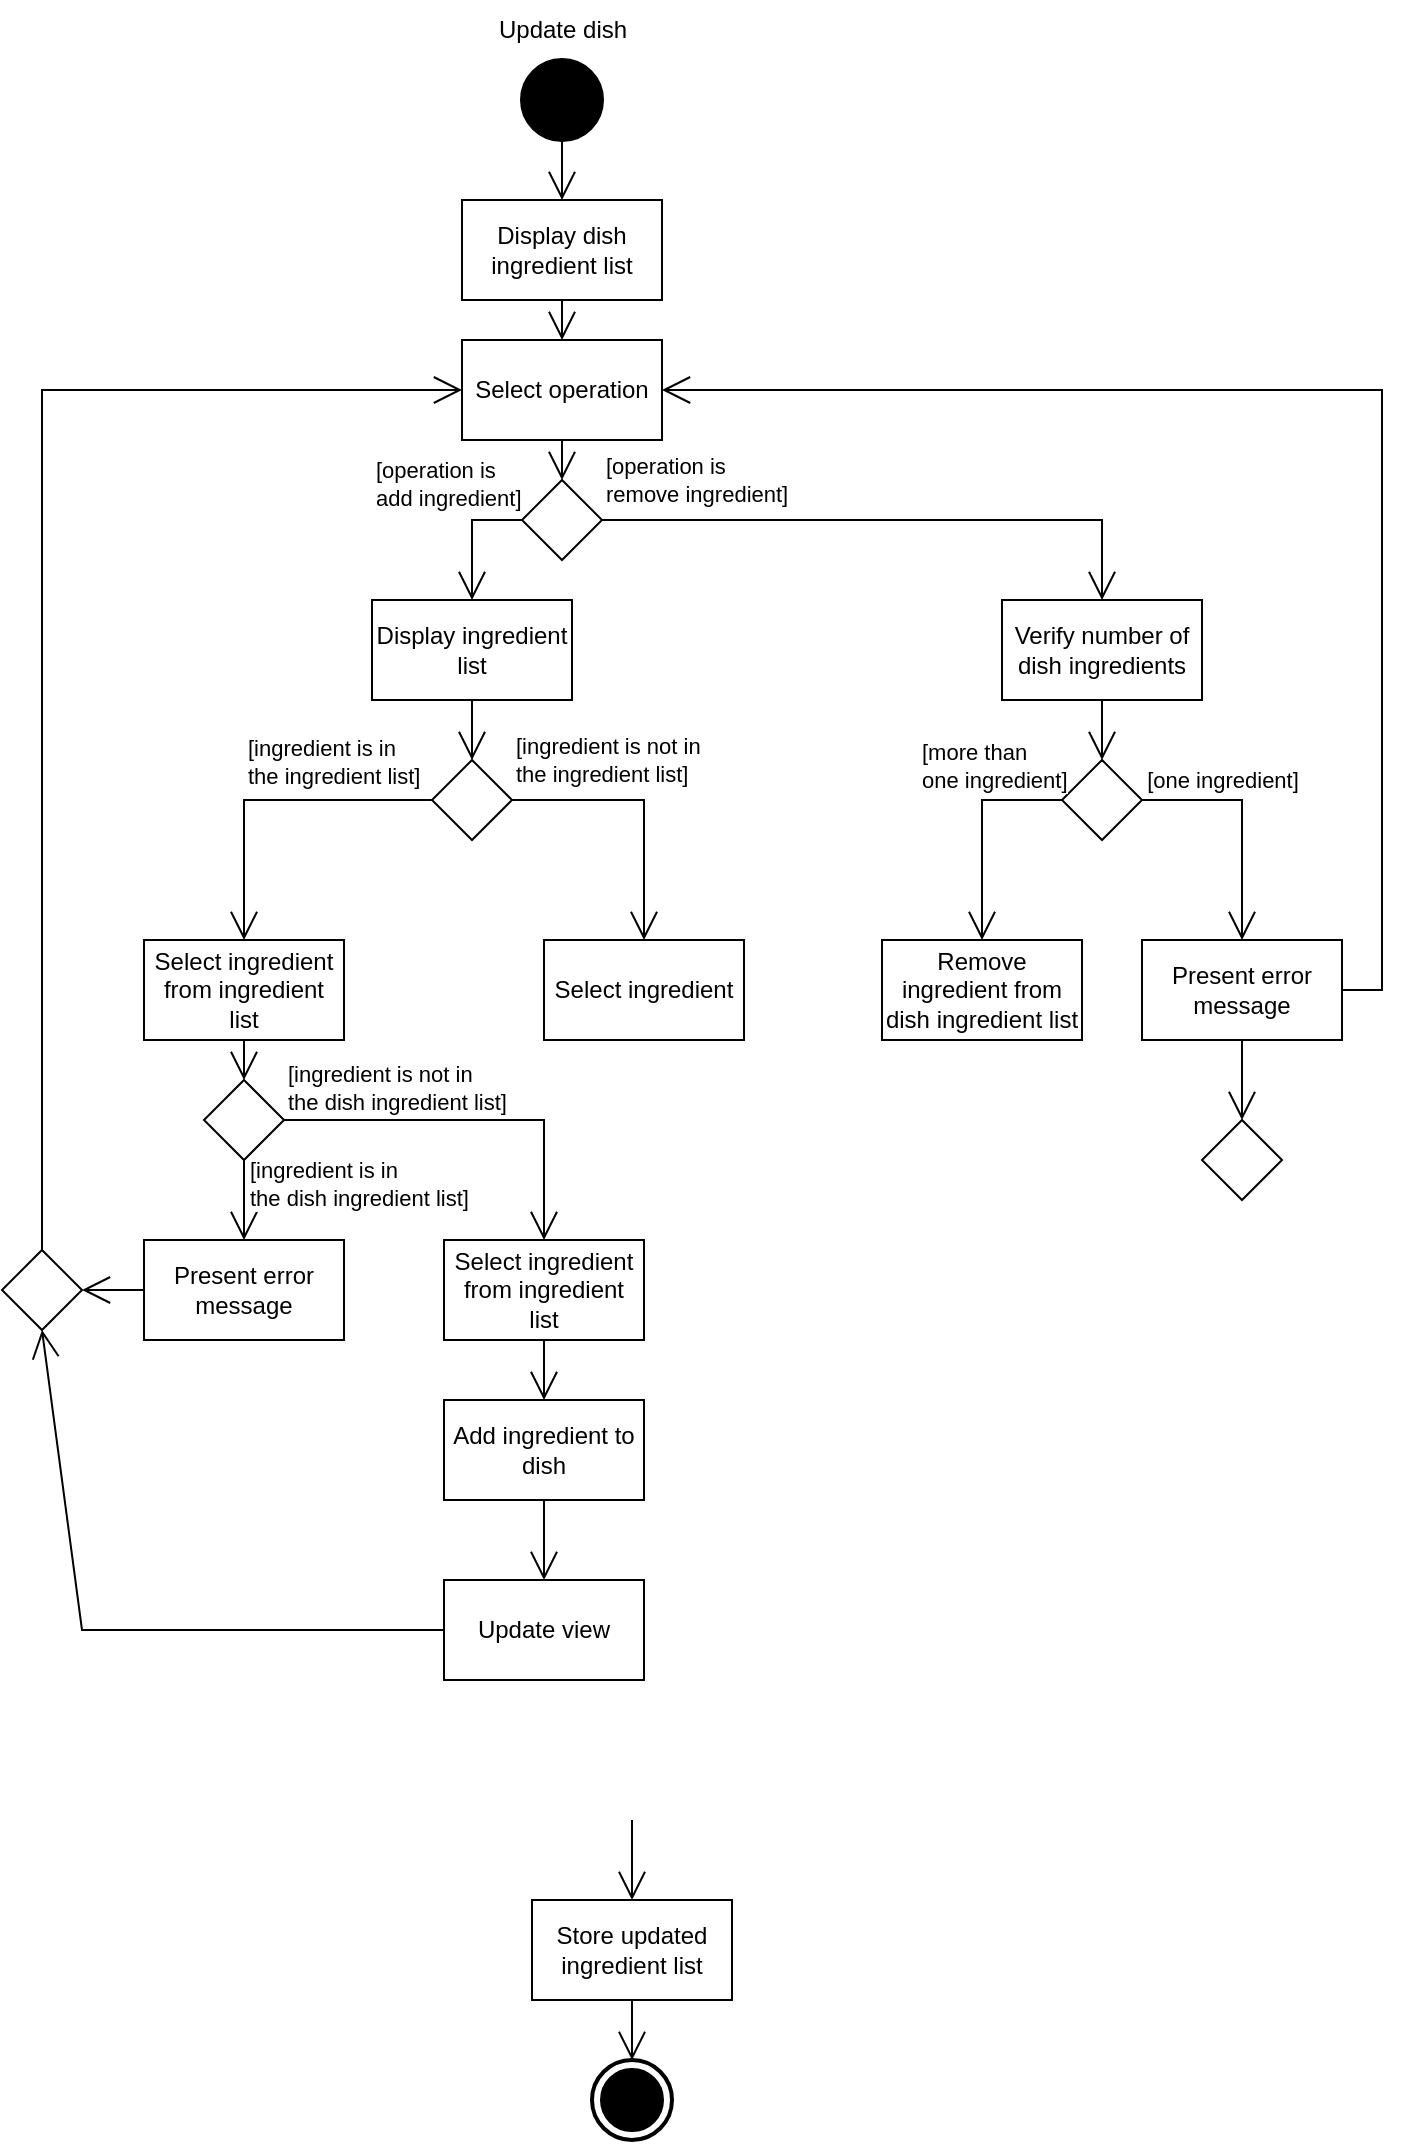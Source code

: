 <mxfile version="22.0.2" type="device">
  <diagram name="Page-1" id="0783ab3e-0a74-02c8-0abd-f7b4e66b4bec">
    <mxGraphModel dx="1509" dy="888" grid="1" gridSize="10" guides="1" tooltips="1" connect="1" arrows="1" fold="1" page="1" pageScale="1" pageWidth="850" pageHeight="1100" background="none" math="0" shadow="0">
      <root>
        <mxCell id="0" />
        <mxCell id="1" parent="0" />
        <mxCell id="l9CU1ALogrrOvNTqkmzt-3" value="" style="shape=ellipse;html=1;fillColor=strokeColor;strokeWidth=2;verticalLabelPosition=bottom;verticalAlignment=top;perimeter=ellipsePerimeter;" vertex="1" parent="1">
          <mxGeometry x="370" y="50" width="40" height="40" as="geometry" />
        </mxCell>
        <mxCell id="l9CU1ALogrrOvNTqkmzt-4" value="" style="html=1;shape=mxgraph.sysml.actFinal;strokeWidth=2;verticalLabelPosition=bottom;verticalAlignment=top;" vertex="1" parent="1">
          <mxGeometry x="405" y="1050" width="40" height="40" as="geometry" />
        </mxCell>
        <mxCell id="l9CU1ALogrrOvNTqkmzt-5" value="Update dish" style="text;html=1;align=center;verticalAlign=middle;resizable=0;points=[];autosize=1;strokeColor=none;fillColor=none;" vertex="1" parent="1">
          <mxGeometry x="345" y="20" width="90" height="30" as="geometry" />
        </mxCell>
        <mxCell id="l9CU1ALogrrOvNTqkmzt-19" value="" style="html=1;elbow=horizontal;align=right;verticalAlign=bottom;endArrow=none;rounded=0;labelBackgroundColor=none;startArrow=open;startSize=12;exitX=0.5;exitY=0;exitDx=0;exitDy=0;entryX=0.5;entryY=1;entryDx=0;entryDy=0;" edge="1" source="l9CU1ALogrrOvNTqkmzt-18" parent="1" target="l9CU1ALogrrOvNTqkmzt-30">
          <mxGeometry relative="1" as="geometry">
            <mxPoint x="390" y="370" as="targetPoint" />
          </mxGeometry>
        </mxCell>
        <mxCell id="l9CU1ALogrrOvNTqkmzt-24" value="Display dish ingredient list" style="html=1;dashed=0;whiteSpace=wrap;" vertex="1" parent="1">
          <mxGeometry x="340" y="120" width="100" height="50" as="geometry" />
        </mxCell>
        <mxCell id="l9CU1ALogrrOvNTqkmzt-25" value="" style="html=1;elbow=horizontal;align=right;verticalAlign=bottom;endArrow=none;rounded=0;labelBackgroundColor=none;startArrow=open;startSize=12;exitX=0.5;exitY=0;exitDx=0;exitDy=0;entryX=0.5;entryY=1;entryDx=0;entryDy=0;" edge="1" parent="1" source="l9CU1ALogrrOvNTqkmzt-24" target="l9CU1ALogrrOvNTqkmzt-3">
          <mxGeometry relative="1" as="geometry">
            <mxPoint x="389.72" y="180" as="targetPoint" />
            <mxPoint x="389.72" y="220" as="sourcePoint" />
          </mxGeometry>
        </mxCell>
        <mxCell id="l9CU1ALogrrOvNTqkmzt-29" value="" style="html=1;elbow=horizontal;align=right;verticalAlign=bottom;endArrow=none;rounded=0;labelBackgroundColor=none;startArrow=open;startSize=12;exitX=0.5;exitY=0;exitDx=0;exitDy=0;entryX=0.5;entryY=1;entryDx=0;entryDy=0;" edge="1" source="l9CU1ALogrrOvNTqkmzt-30" parent="1" target="l9CU1ALogrrOvNTqkmzt-24">
          <mxGeometry relative="1" as="geometry">
            <mxPoint x="360" y="170" as="targetPoint" />
            <mxPoint x="360" y="220" as="sourcePoint" />
          </mxGeometry>
        </mxCell>
        <mxCell id="l9CU1ALogrrOvNTqkmzt-30" value="Select operation" style="html=1;dashed=0;whiteSpace=wrap;" vertex="1" parent="1">
          <mxGeometry x="340" y="190" width="100" height="50" as="geometry" />
        </mxCell>
        <mxCell id="l9CU1ALogrrOvNTqkmzt-37" value="Select ingredient from ingredient list" style="html=1;dashed=0;whiteSpace=wrap;" vertex="1" parent="1">
          <mxGeometry x="181" y="490" width="100" height="50" as="geometry" />
        </mxCell>
        <mxCell id="l9CU1ALogrrOvNTqkmzt-38" value="Verify number of dish ingredients" style="html=1;dashed=0;whiteSpace=wrap;" vertex="1" parent="1">
          <mxGeometry x="610" y="320" width="100" height="50" as="geometry" />
        </mxCell>
        <mxCell id="l9CU1ALogrrOvNTqkmzt-41" value="Add ingredient to dish" style="html=1;dashed=0;whiteSpace=wrap;" vertex="1" parent="1">
          <mxGeometry x="331" y="720" width="100" height="50" as="geometry" />
        </mxCell>
        <mxCell id="l9CU1ALogrrOvNTqkmzt-47" value="" style="html=1;elbow=horizontal;align=right;verticalAlign=bottom;endArrow=none;rounded=0;labelBackgroundColor=none;startArrow=open;startSize=12;exitX=0.5;exitY=1;exitDx=0;exitDy=0;entryX=0;entryY=0.5;entryDx=0;entryDy=0;" edge="1" parent="1" source="l9CU1ALogrrOvNTqkmzt-46" target="l9CU1ALogrrOvNTqkmzt-52">
          <mxGeometry relative="1" as="geometry">
            <mxPoint x="451" y="900" as="targetPoint" />
            <mxPoint x="381" y="890" as="sourcePoint" />
            <Array as="points">
              <mxPoint x="150" y="835" />
            </Array>
          </mxGeometry>
        </mxCell>
        <mxCell id="l9CU1ALogrrOvNTqkmzt-48" value="" style="html=1;elbow=horizontal;align=right;verticalAlign=bottom;endArrow=none;rounded=0;labelBackgroundColor=none;startArrow=open;startSize=12;exitX=0;exitY=0.5;exitDx=0;exitDy=0;entryX=0.5;entryY=0;entryDx=0;entryDy=0;" edge="1" parent="1" source="l9CU1ALogrrOvNTqkmzt-30" target="l9CU1ALogrrOvNTqkmzt-46">
          <mxGeometry relative="1" as="geometry">
            <mxPoint x="190" y="520" as="targetPoint" />
            <mxPoint x="190" y="560" as="sourcePoint" />
            <Array as="points">
              <mxPoint x="130" y="215" />
            </Array>
          </mxGeometry>
        </mxCell>
        <mxCell id="l9CU1ALogrrOvNTqkmzt-46" value="" style="shape=rhombus;html=1;verticalLabelPosition=bottom;verticalAlignment=top;" vertex="1" parent="1">
          <mxGeometry x="110" y="645" width="40" height="40" as="geometry" />
        </mxCell>
        <mxCell id="l9CU1ALogrrOvNTqkmzt-51" value="" style="html=1;elbow=horizontal;align=right;verticalAlign=bottom;endArrow=none;rounded=0;labelBackgroundColor=none;startArrow=open;startSize=12;exitX=0.5;exitY=0;exitDx=0;exitDy=0;entryX=0.5;entryY=1;entryDx=0;entryDy=0;" edge="1" source="l9CU1ALogrrOvNTqkmzt-52" parent="1" target="l9CU1ALogrrOvNTqkmzt-41">
          <mxGeometry relative="1" as="geometry">
            <mxPoint x="381" y="770" as="targetPoint" />
            <mxPoint x="380.81" y="830" as="sourcePoint" />
          </mxGeometry>
        </mxCell>
        <mxCell id="l9CU1ALogrrOvNTqkmzt-52" value="Update view" style="html=1;dashed=0;whiteSpace=wrap;" vertex="1" parent="1">
          <mxGeometry x="331" y="810" width="100" height="50" as="geometry" />
        </mxCell>
        <mxCell id="l9CU1ALogrrOvNTqkmzt-53" value="" style="html=1;elbow=horizontal;align=right;verticalAlign=bottom;endArrow=none;rounded=0;labelBackgroundColor=none;startArrow=open;startSize=12;exitX=0.5;exitY=0;exitDx=0;exitDy=0;entryX=0.5;entryY=1;entryDx=0;entryDy=0;" edge="1" source="l9CU1ALogrrOvNTqkmzt-54" parent="1">
          <mxGeometry relative="1" as="geometry">
            <mxPoint x="425" y="930" as="targetPoint" />
            <mxPoint x="424.81" y="990" as="sourcePoint" />
          </mxGeometry>
        </mxCell>
        <mxCell id="l9CU1ALogrrOvNTqkmzt-54" value="Store updated ingredient list" style="html=1;dashed=0;whiteSpace=wrap;" vertex="1" parent="1">
          <mxGeometry x="375" y="970" width="100" height="50" as="geometry" />
        </mxCell>
        <mxCell id="l9CU1ALogrrOvNTqkmzt-55" value="" style="html=1;elbow=horizontal;align=right;verticalAlign=bottom;endArrow=none;rounded=0;labelBackgroundColor=none;startArrow=open;startSize=12;exitX=0.5;exitY=0;exitDx=0;exitDy=0;entryX=0.5;entryY=1;entryDx=0;entryDy=0;exitPerimeter=0;" edge="1" parent="1" source="l9CU1ALogrrOvNTqkmzt-4" target="l9CU1ALogrrOvNTqkmzt-54">
          <mxGeometry relative="1" as="geometry">
            <mxPoint x="525" y="1010" as="targetPoint" />
            <mxPoint x="525" y="1050" as="sourcePoint" />
          </mxGeometry>
        </mxCell>
        <mxCell id="l9CU1ALogrrOvNTqkmzt-57" value="" style="shape=rhombus;html=1;verticalLabelPosition=bottom;verticalAlignment=top;" vertex="1" parent="1">
          <mxGeometry x="640" y="400" width="40" height="40" as="geometry" />
        </mxCell>
        <mxCell id="l9CU1ALogrrOvNTqkmzt-58" value="" style="html=1;elbow=horizontal;align=right;verticalAlign=bottom;endArrow=none;rounded=0;labelBackgroundColor=none;startArrow=open;startSize=12;exitX=0.5;exitY=0;exitDx=0;exitDy=0;entryX=0.5;entryY=1;entryDx=0;entryDy=0;" edge="1" parent="1" source="l9CU1ALogrrOvNTqkmzt-57" target="l9CU1ALogrrOvNTqkmzt-38">
          <mxGeometry relative="1" as="geometry">
            <mxPoint x="710" y="470" as="targetPoint" />
            <mxPoint x="710" y="500" as="sourcePoint" />
          </mxGeometry>
        </mxCell>
        <mxCell id="l9CU1ALogrrOvNTqkmzt-66" value="" style="edgeStyle=elbowEdgeStyle;html=1;elbow=vertical;verticalAlign=bottom;endArrow=open;rounded=0;labelBackgroundColor=none;endSize=12;exitX=0;exitY=0.5;exitDx=0;exitDy=0;entryX=0.5;entryY=0;entryDx=0;entryDy=0;" edge="1" parent="1" source="l9CU1ALogrrOvNTqkmzt-57" target="l9CU1ALogrrOvNTqkmzt-70">
          <mxGeometry relative="1" as="geometry">
            <mxPoint x="510" y="470" as="targetPoint" />
            <mxPoint x="635" y="410" as="sourcePoint" />
            <Array as="points">
              <mxPoint x="550" y="420" />
            </Array>
            <mxPoint as="offset" />
          </mxGeometry>
        </mxCell>
        <mxCell id="l9CU1ALogrrOvNTqkmzt-67" value="[more than &lt;br&gt;one ingredient]" style="edgeLabel;html=1;align=left;verticalAlign=middle;resizable=0;points=[];" vertex="1" connectable="0" parent="l9CU1ALogrrOvNTqkmzt-66">
          <mxGeometry x="0.188" y="-1" relative="1" as="geometry">
            <mxPoint x="-31" y="-43" as="offset" />
          </mxGeometry>
        </mxCell>
        <mxCell id="l9CU1ALogrrOvNTqkmzt-68" value="" style="edgeStyle=elbowEdgeStyle;html=1;elbow=vertical;verticalAlign=bottom;endArrow=open;rounded=0;labelBackgroundColor=none;endSize=12;exitX=1;exitY=0.5;exitDx=0;exitDy=0;entryX=0.5;entryY=0;entryDx=0;entryDy=0;" edge="1" parent="1" source="l9CU1ALogrrOvNTqkmzt-57" target="l9CU1ALogrrOvNTqkmzt-71">
          <mxGeometry x="-0.5" y="10" relative="1" as="geometry">
            <mxPoint x="840" y="460" as="targetPoint" />
            <mxPoint x="730" y="420" as="sourcePoint" />
            <Array as="points">
              <mxPoint x="770" y="420" />
            </Array>
            <mxPoint as="offset" />
          </mxGeometry>
        </mxCell>
        <mxCell id="l9CU1ALogrrOvNTqkmzt-69" value="[one ingredient]" style="edgeLabel;html=1;align=center;verticalAlign=middle;resizable=0;points=[];" vertex="1" connectable="0" parent="l9CU1ALogrrOvNTqkmzt-68">
          <mxGeometry x="-0.781" y="1" relative="1" as="geometry">
            <mxPoint x="27" y="-9" as="offset" />
          </mxGeometry>
        </mxCell>
        <mxCell id="l9CU1ALogrrOvNTqkmzt-70" value="Remove ingredient from dish ingredient list" style="html=1;dashed=0;whiteSpace=wrap;" vertex="1" parent="1">
          <mxGeometry x="550" y="490" width="100" height="50" as="geometry" />
        </mxCell>
        <mxCell id="l9CU1ALogrrOvNTqkmzt-71" value="Present error message" style="html=1;dashed=0;whiteSpace=wrap;" vertex="1" parent="1">
          <mxGeometry x="680" y="490" width="100" height="50" as="geometry" />
        </mxCell>
        <mxCell id="l9CU1ALogrrOvNTqkmzt-73" value="" style="shape=rhombus;html=1;verticalLabelPosition=bottom;verticalAlignment=top;" vertex="1" parent="1">
          <mxGeometry x="710" y="580" width="40" height="40" as="geometry" />
        </mxCell>
        <mxCell id="l9CU1ALogrrOvNTqkmzt-74" value="" style="html=1;elbow=horizontal;align=right;verticalAlign=bottom;endArrow=none;rounded=0;labelBackgroundColor=none;startArrow=open;startSize=12;exitX=0.5;exitY=0;exitDx=0;exitDy=0;entryX=0.5;entryY=1;entryDx=0;entryDy=0;" edge="1" source="l9CU1ALogrrOvNTqkmzt-73" parent="1" target="l9CU1ALogrrOvNTqkmzt-71">
          <mxGeometry relative="1" as="geometry">
            <mxPoint x="840" y="530" as="targetPoint" />
            <mxPoint x="850" y="510" as="sourcePoint" />
          </mxGeometry>
        </mxCell>
        <mxCell id="l9CU1ALogrrOvNTqkmzt-75" value="" style="html=1;elbow=horizontal;align=right;verticalAlign=bottom;endArrow=none;rounded=0;labelBackgroundColor=none;startArrow=open;startSize=12;entryX=1;entryY=0.5;entryDx=0;entryDy=0;exitX=1;exitY=0.5;exitDx=0;exitDy=0;" edge="1" parent="1" source="l9CU1ALogrrOvNTqkmzt-30" target="l9CU1ALogrrOvNTqkmzt-71">
          <mxGeometry relative="1" as="geometry">
            <mxPoint x="880" y="675" as="targetPoint" />
            <mxPoint x="710" y="270" as="sourcePoint" />
            <Array as="points">
              <mxPoint x="800" y="215" />
              <mxPoint x="800" y="515" />
            </Array>
          </mxGeometry>
        </mxCell>
        <mxCell id="l9CU1ALogrrOvNTqkmzt-76" value="Display ingredient list" style="html=1;dashed=0;whiteSpace=wrap;" vertex="1" parent="1">
          <mxGeometry x="295" y="320" width="100" height="50" as="geometry" />
        </mxCell>
        <mxCell id="l9CU1ALogrrOvNTqkmzt-78" value="" style="shape=rhombus;html=1;verticalLabelPosition=bottom;verticalAlignment=top;" vertex="1" parent="1">
          <mxGeometry x="325" y="400" width="40" height="40" as="geometry" />
        </mxCell>
        <mxCell id="l9CU1ALogrrOvNTqkmzt-18" value="" style="shape=rhombus;html=1;verticalLabelPosition=bottom;verticalAlignment=top;movable=1;resizable=1;rotatable=1;deletable=1;editable=1;locked=0;connectable=1;" vertex="1" parent="1">
          <mxGeometry x="370" y="260" width="40" height="40" as="geometry" />
        </mxCell>
        <mxCell id="l9CU1ALogrrOvNTqkmzt-21" value="" style="edgeStyle=elbowEdgeStyle;html=1;elbow=vertical;verticalAlign=bottom;endArrow=open;rounded=0;labelBackgroundColor=none;endSize=12;exitX=0;exitY=0.5;exitDx=0;exitDy=0;entryX=0.5;entryY=0;entryDx=0;entryDy=0;movable=1;resizable=1;rotatable=1;deletable=1;editable=1;locked=0;connectable=1;" edge="1" source="l9CU1ALogrrOvNTqkmzt-18" parent="1" target="l9CU1ALogrrOvNTqkmzt-76">
          <mxGeometry relative="1" as="geometry">
            <mxPoint x="260" y="320" as="targetPoint" />
            <mxPoint x="340" y="290" as="sourcePoint" />
            <Array as="points">
              <mxPoint x="300" y="280" />
            </Array>
            <mxPoint as="offset" />
          </mxGeometry>
        </mxCell>
        <mxCell id="l9CU1ALogrrOvNTqkmzt-34" value="[operation is &lt;br&gt;add ingredient]" style="edgeLabel;html=1;align=left;verticalAlign=middle;resizable=1;points=[];movable=1;rotatable=1;deletable=1;editable=1;locked=0;connectable=1;" vertex="1" connectable="0" parent="l9CU1ALogrrOvNTqkmzt-21">
          <mxGeometry x="0.188" y="-1" relative="1" as="geometry">
            <mxPoint x="-49" y="-32" as="offset" />
          </mxGeometry>
        </mxCell>
        <mxCell id="l9CU1ALogrrOvNTqkmzt-20" value="" style="edgeStyle=elbowEdgeStyle;html=1;elbow=vertical;verticalAlign=bottom;endArrow=open;rounded=0;labelBackgroundColor=none;endSize=12;exitX=1;exitY=0.5;exitDx=0;exitDy=0;entryX=0.5;entryY=0;entryDx=0;entryDy=0;movable=1;resizable=1;rotatable=1;deletable=1;editable=1;locked=0;connectable=1;" edge="1" source="l9CU1ALogrrOvNTqkmzt-18" parent="1">
          <mxGeometry x="-0.5" y="10" relative="1" as="geometry">
            <mxPoint x="660" y="320" as="targetPoint" />
            <Array as="points">
              <mxPoint x="450" y="280" />
            </Array>
            <mxPoint as="offset" />
          </mxGeometry>
        </mxCell>
        <mxCell id="l9CU1ALogrrOvNTqkmzt-36" value="[operation is &lt;br&gt;remove ingredient]" style="edgeLabel;html=1;align=left;verticalAlign=middle;resizable=1;points=[];movable=1;rotatable=1;deletable=1;editable=1;locked=0;connectable=1;" vertex="1" connectable="0" parent="l9CU1ALogrrOvNTqkmzt-20">
          <mxGeometry x="-0.781" y="1" relative="1" as="geometry">
            <mxPoint x="-32" y="-19" as="offset" />
          </mxGeometry>
        </mxCell>
        <mxCell id="l9CU1ALogrrOvNTqkmzt-79" value="" style="html=1;elbow=horizontal;align=right;verticalAlign=bottom;endArrow=none;rounded=0;labelBackgroundColor=none;startArrow=open;startSize=12;exitX=0.5;exitY=0;exitDx=0;exitDy=0;entryX=0.5;entryY=1;entryDx=0;entryDy=0;" edge="1" parent="1" source="l9CU1ALogrrOvNTqkmzt-78" target="l9CU1ALogrrOvNTqkmzt-76">
          <mxGeometry relative="1" as="geometry">
            <mxPoint x="424.39" y="405" as="targetPoint" />
            <mxPoint x="424.39" y="435" as="sourcePoint" />
          </mxGeometry>
        </mxCell>
        <mxCell id="l9CU1ALogrrOvNTqkmzt-81" value="" style="edgeStyle=elbowEdgeStyle;html=1;elbow=vertical;verticalAlign=bottom;endArrow=open;rounded=0;labelBackgroundColor=none;endSize=12;exitX=0;exitY=0.5;exitDx=0;exitDy=0;entryX=0.5;entryY=0;entryDx=0;entryDy=0;" edge="1" parent="1" source="l9CU1ALogrrOvNTqkmzt-78" target="l9CU1ALogrrOvNTqkmzt-37">
          <mxGeometry relative="1" as="geometry">
            <mxPoint x="336" y="480" as="targetPoint" />
            <mxPoint x="466" y="430" as="sourcePoint" />
            <Array as="points">
              <mxPoint x="231" y="420" />
            </Array>
            <mxPoint as="offset" />
          </mxGeometry>
        </mxCell>
        <mxCell id="l9CU1ALogrrOvNTqkmzt-82" value="[ingredient is in &lt;br&gt;the ingredient list]" style="edgeLabel;html=1;align=left;verticalAlign=middle;resizable=0;points=[];" vertex="1" connectable="0" parent="l9CU1ALogrrOvNTqkmzt-81">
          <mxGeometry x="0.188" y="-1" relative="1" as="geometry">
            <mxPoint x="1" y="-23" as="offset" />
          </mxGeometry>
        </mxCell>
        <mxCell id="l9CU1ALogrrOvNTqkmzt-83" value="" style="html=1;elbow=vertical;verticalAlign=bottom;endArrow=open;rounded=0;labelBackgroundColor=none;endSize=12;exitX=1;exitY=0.5;exitDx=0;exitDy=0;entryX=0.5;entryY=0;entryDx=0;entryDy=0;" edge="1" parent="1" source="l9CU1ALogrrOvNTqkmzt-78" target="l9CU1ALogrrOvNTqkmzt-85">
          <mxGeometry x="-0.5" y="10" relative="1" as="geometry">
            <mxPoint x="431" y="470" as="targetPoint" />
            <mxPoint x="365" y="430" as="sourcePoint" />
            <Array as="points">
              <mxPoint x="431" y="420" />
            </Array>
            <mxPoint as="offset" />
          </mxGeometry>
        </mxCell>
        <mxCell id="l9CU1ALogrrOvNTqkmzt-84" value="[ingredient is not in &lt;br&gt;the ingredient list]" style="edgeLabel;html=1;align=left;verticalAlign=middle;resizable=0;points=[];" vertex="1" connectable="0" parent="l9CU1ALogrrOvNTqkmzt-83">
          <mxGeometry x="-0.781" y="1" relative="1" as="geometry">
            <mxPoint x="-15" y="-19" as="offset" />
          </mxGeometry>
        </mxCell>
        <mxCell id="l9CU1ALogrrOvNTqkmzt-85" value="Select ingredient" style="html=1;dashed=0;whiteSpace=wrap;" vertex="1" parent="1">
          <mxGeometry x="381" y="490" width="100" height="50" as="geometry" />
        </mxCell>
        <mxCell id="l9CU1ALogrrOvNTqkmzt-86" value="Select ingredient from ingredient list" style="html=1;dashed=0;whiteSpace=wrap;" vertex="1" parent="1">
          <mxGeometry x="331" y="640" width="100" height="50" as="geometry" />
        </mxCell>
        <mxCell id="l9CU1ALogrrOvNTqkmzt-87" value="" style="html=1;elbow=horizontal;align=right;verticalAlign=bottom;endArrow=none;rounded=0;labelBackgroundColor=none;startArrow=open;startSize=12;exitX=0.5;exitY=0;exitDx=0;exitDy=0;entryX=0.5;entryY=1;entryDx=0;entryDy=0;" edge="1" target="l9CU1ALogrrOvNTqkmzt-86" parent="1">
          <mxGeometry relative="1" as="geometry">
            <mxPoint x="380.81" y="700" as="targetPoint" />
            <mxPoint x="381" y="720" as="sourcePoint" />
          </mxGeometry>
        </mxCell>
        <mxCell id="l9CU1ALogrrOvNTqkmzt-88" value="" style="shape=rhombus;html=1;verticalLabelPosition=bottom;verticalAlignment=top;" vertex="1" parent="1">
          <mxGeometry x="211" y="560" width="40" height="40" as="geometry" />
        </mxCell>
        <mxCell id="l9CU1ALogrrOvNTqkmzt-89" value="" style="html=1;elbow=horizontal;align=right;verticalAlign=bottom;endArrow=none;rounded=0;labelBackgroundColor=none;startArrow=open;startSize=12;exitX=0.5;exitY=0;exitDx=0;exitDy=0;entryX=0.5;entryY=1;entryDx=0;entryDy=0;" edge="1" source="l9CU1ALogrrOvNTqkmzt-88" parent="1" target="l9CU1ALogrrOvNTqkmzt-37">
          <mxGeometry relative="1" as="geometry">
            <mxPoint x="345" y="530" as="targetPoint" />
            <mxPoint x="424.39" y="595" as="sourcePoint" />
          </mxGeometry>
        </mxCell>
        <mxCell id="l9CU1ALogrrOvNTqkmzt-90" value="" style="html=1;elbow=vertical;verticalAlign=bottom;endArrow=open;rounded=0;labelBackgroundColor=none;endSize=12;entryX=0.5;entryY=0;entryDx=0;entryDy=0;exitX=1;exitY=0.5;exitDx=0;exitDy=0;" edge="1" source="l9CU1ALogrrOvNTqkmzt-88" target="l9CU1ALogrrOvNTqkmzt-86" parent="1">
          <mxGeometry relative="1" as="geometry">
            <mxPoint x="336" y="640" as="targetPoint" />
            <mxPoint x="201" y="620" as="sourcePoint" />
            <Array as="points">
              <mxPoint x="381" y="580" />
            </Array>
            <mxPoint as="offset" />
          </mxGeometry>
        </mxCell>
        <mxCell id="l9CU1ALogrrOvNTqkmzt-91" value="[ingredient is not in &lt;br&gt;the dish ingredient list]" style="edgeLabel;html=1;align=left;verticalAlign=middle;resizable=0;points=[];" vertex="1" connectable="0" parent="l9CU1ALogrrOvNTqkmzt-90">
          <mxGeometry x="0.188" y="-1" relative="1" as="geometry">
            <mxPoint x="-113" y="-17" as="offset" />
          </mxGeometry>
        </mxCell>
        <mxCell id="l9CU1ALogrrOvNTqkmzt-92" value="" style="html=1;elbow=vertical;verticalAlign=bottom;endArrow=open;rounded=0;labelBackgroundColor=none;endSize=12;entryX=0.5;entryY=0;entryDx=0;entryDy=0;exitX=0.5;exitY=1;exitDx=0;exitDy=0;" edge="1" source="l9CU1ALogrrOvNTqkmzt-88" target="l9CU1ALogrrOvNTqkmzt-94" parent="1">
          <mxGeometry x="-0.5" y="10" relative="1" as="geometry">
            <mxPoint x="431" y="630" as="targetPoint" />
            <mxPoint x="211" y="580" as="sourcePoint" />
            <mxPoint as="offset" />
          </mxGeometry>
        </mxCell>
        <mxCell id="l9CU1ALogrrOvNTqkmzt-93" value="[ingredient is in &lt;br&gt;the dish ingredient list]" style="edgeLabel;html=1;align=left;verticalAlign=middle;resizable=0;points=[];" vertex="1" connectable="0" parent="l9CU1ALogrrOvNTqkmzt-92">
          <mxGeometry x="-0.781" y="1" relative="1" as="geometry">
            <mxPoint y="7" as="offset" />
          </mxGeometry>
        </mxCell>
        <mxCell id="l9CU1ALogrrOvNTqkmzt-94" value="Present error message" style="html=1;dashed=0;whiteSpace=wrap;" vertex="1" parent="1">
          <mxGeometry x="181" y="640" width="100" height="50" as="geometry" />
        </mxCell>
        <mxCell id="l9CU1ALogrrOvNTqkmzt-95" value="" style="html=1;elbow=horizontal;align=right;verticalAlign=bottom;endArrow=none;rounded=0;labelBackgroundColor=none;startArrow=open;startSize=12;exitX=1;exitY=0.5;exitDx=0;exitDy=0;entryX=0;entryY=0.5;entryDx=0;entryDy=0;" edge="1" parent="1" source="l9CU1ALogrrOvNTqkmzt-46" target="l9CU1ALogrrOvNTqkmzt-94">
          <mxGeometry relative="1" as="geometry">
            <mxPoint x="211" y="700" as="targetPoint" />
            <mxPoint x="211" y="720" as="sourcePoint" />
          </mxGeometry>
        </mxCell>
      </root>
    </mxGraphModel>
  </diagram>
</mxfile>
